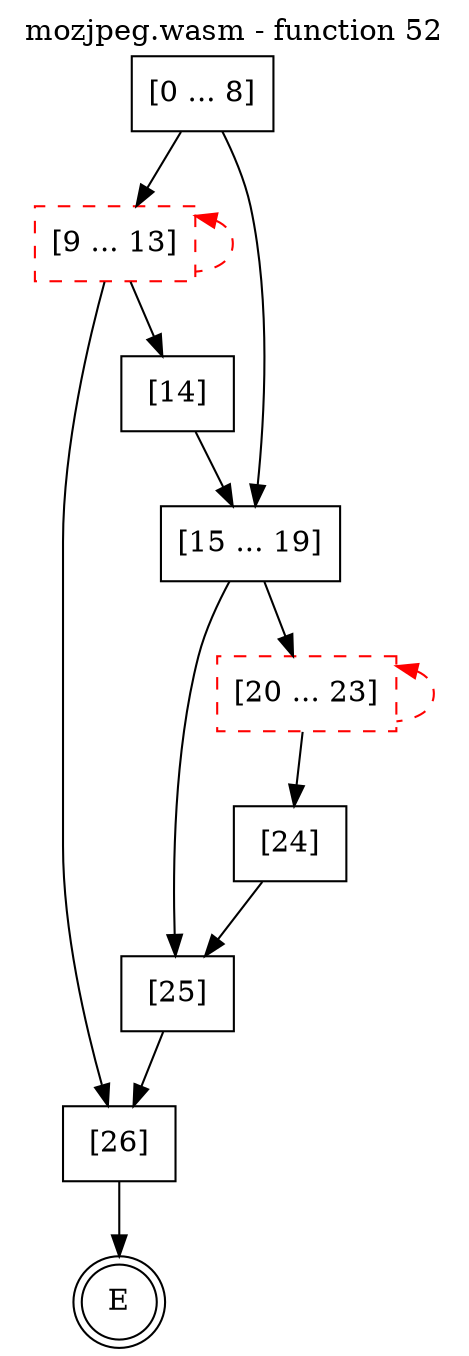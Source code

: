 digraph finite_state_machine {
    label = "mozjpeg.wasm - function 52"
    labelloc =  t
    labelfontsize = 16
    labelfontcolor = black
    labelfontname = "Helvetica"
    node [shape = doublecircle]; E ;
    node [shape = box];
    node [shape=box, color=black, style=solid] 0[label="[0 ... 8]"]
    node [shape=box, color=red, style=dashed] 9[label="[9 ... 13]"]
    node [shape=box, color=black, style=solid] 14[label="[14]"]
    node [shape=box, color=black, style=solid] 15[label="[15 ... 19]"]
    node [shape=box, color=red, style=dashed] 20[label="[20 ... 23]"]
    node [shape=box, color=black, style=solid] 24[label="[24]"]
    node [shape=box, color=black, style=solid] 25[label="[25]"]
    node [shape=box, color=black, style=solid] 26[label="[26]"]
    0 -> 9;
    0 -> 15;
    9 -> 14;
    9 -> 26;
    9 -> 9[style="dashed" color="red" dir=back];
    14 -> 15;
    15 -> 20;
    15 -> 25;
    20 -> 24;
    20 -> 20[style="dashed" color="red" dir=back];
    24 -> 25;
    25 -> 26;
    26 -> E;
}

